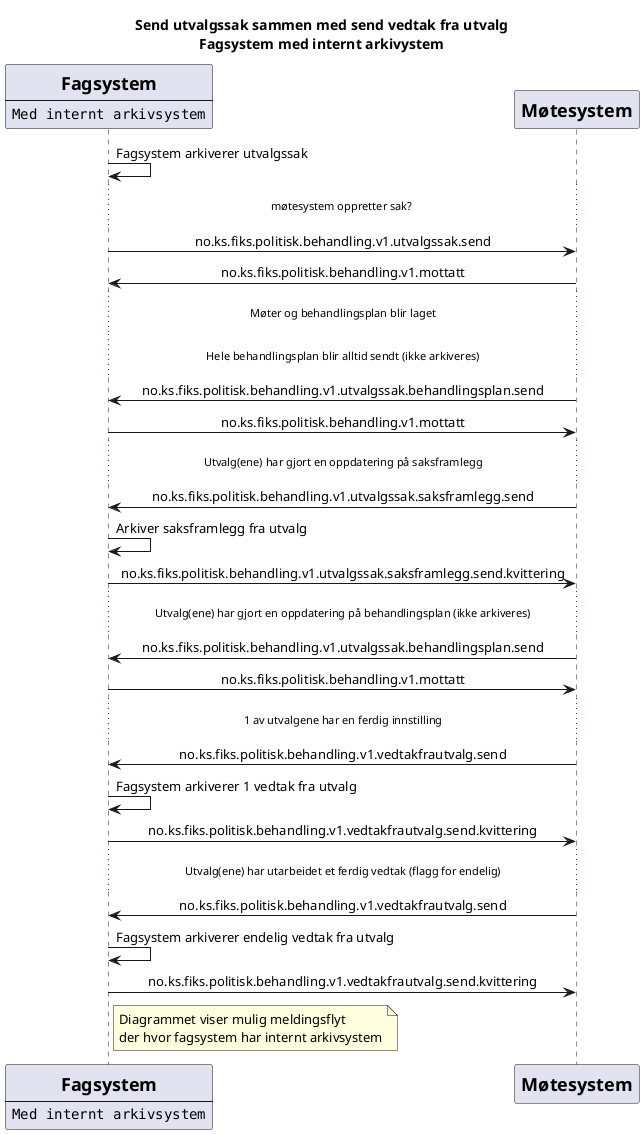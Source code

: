 @startuml
skinparam sequenceMessageAlign center

title "Send utvalgssak sammen med send vedtak fra utvalg\nFagsystem med internt arkivystem"

participant Fagsystem [
    = Fagsystem
    ----
    ""Med internt arkivsystem""
]
participant Møtesystem [
    = Møtesystem
]

Fagsystem -> Fagsystem : Fagsystem arkiverer utvalgssak

...møtesystem oppretter sak? ...

Fagsystem -> Møtesystem : no.ks.fiks.politisk.behandling.v1.utvalgssak.send
Fagsystem <- Møtesystem : no.ks.fiks.politisk.behandling.v1.mottatt

...Møter og behandlingsplan blir laget...
...Hele behandlingsplan blir alltid sendt (ikke arkiveres)...

Fagsystem <- Møtesystem : no.ks.fiks.politisk.behandling.v1.utvalgssak.behandlingsplan.send
Fagsystem -> Møtesystem : no.ks.fiks.politisk.behandling.v1.mottatt


...Utvalg(ene) har gjort en oppdatering på saksframlegg...

Fagsystem <- Møtesystem : no.ks.fiks.politisk.behandling.v1.utvalgssak.saksframlegg.send
Fagsystem -> Fagsystem : Arkiver saksframlegg fra utvalg
Fagsystem -> Møtesystem : no.ks.fiks.politisk.behandling.v1.utvalgssak.saksframlegg.send.kvittering


...Utvalg(ene) har gjort en oppdatering på behandlingsplan (ikke arkiveres)...

Fagsystem <- Møtesystem : no.ks.fiks.politisk.behandling.v1.utvalgssak.behandlingsplan.send
Fagsystem -> Møtesystem : no.ks.fiks.politisk.behandling.v1.mottatt




...1 av utvalgene har en ferdig innstilling...


Møtesystem -> Fagsystem : no.ks.fiks.politisk.behandling.v1.vedtakfrautvalg.send
Fagsystem -> Fagsystem : Fagsystem arkiverer 1 vedtak fra utvalg
Fagsystem -> Møtesystem : no.ks.fiks.politisk.behandling.v1.vedtakfrautvalg.send.kvittering


...Utvalg(ene) har utarbeidet et ferdig vedtak (flagg for endelig)...


Møtesystem -> Fagsystem : no.ks.fiks.politisk.behandling.v1.vedtakfrautvalg.send
Fagsystem -> Fagsystem : Fagsystem arkiverer endelig vedtak fra utvalg
Fagsystem -> Møtesystem : no.ks.fiks.politisk.behandling.v1.vedtakfrautvalg.send.kvittering

note right of Fagsystem
Diagrammet viser mulig meldingsflyt
der hvor fagsystem har internt arkivsystem
end note

@enduml